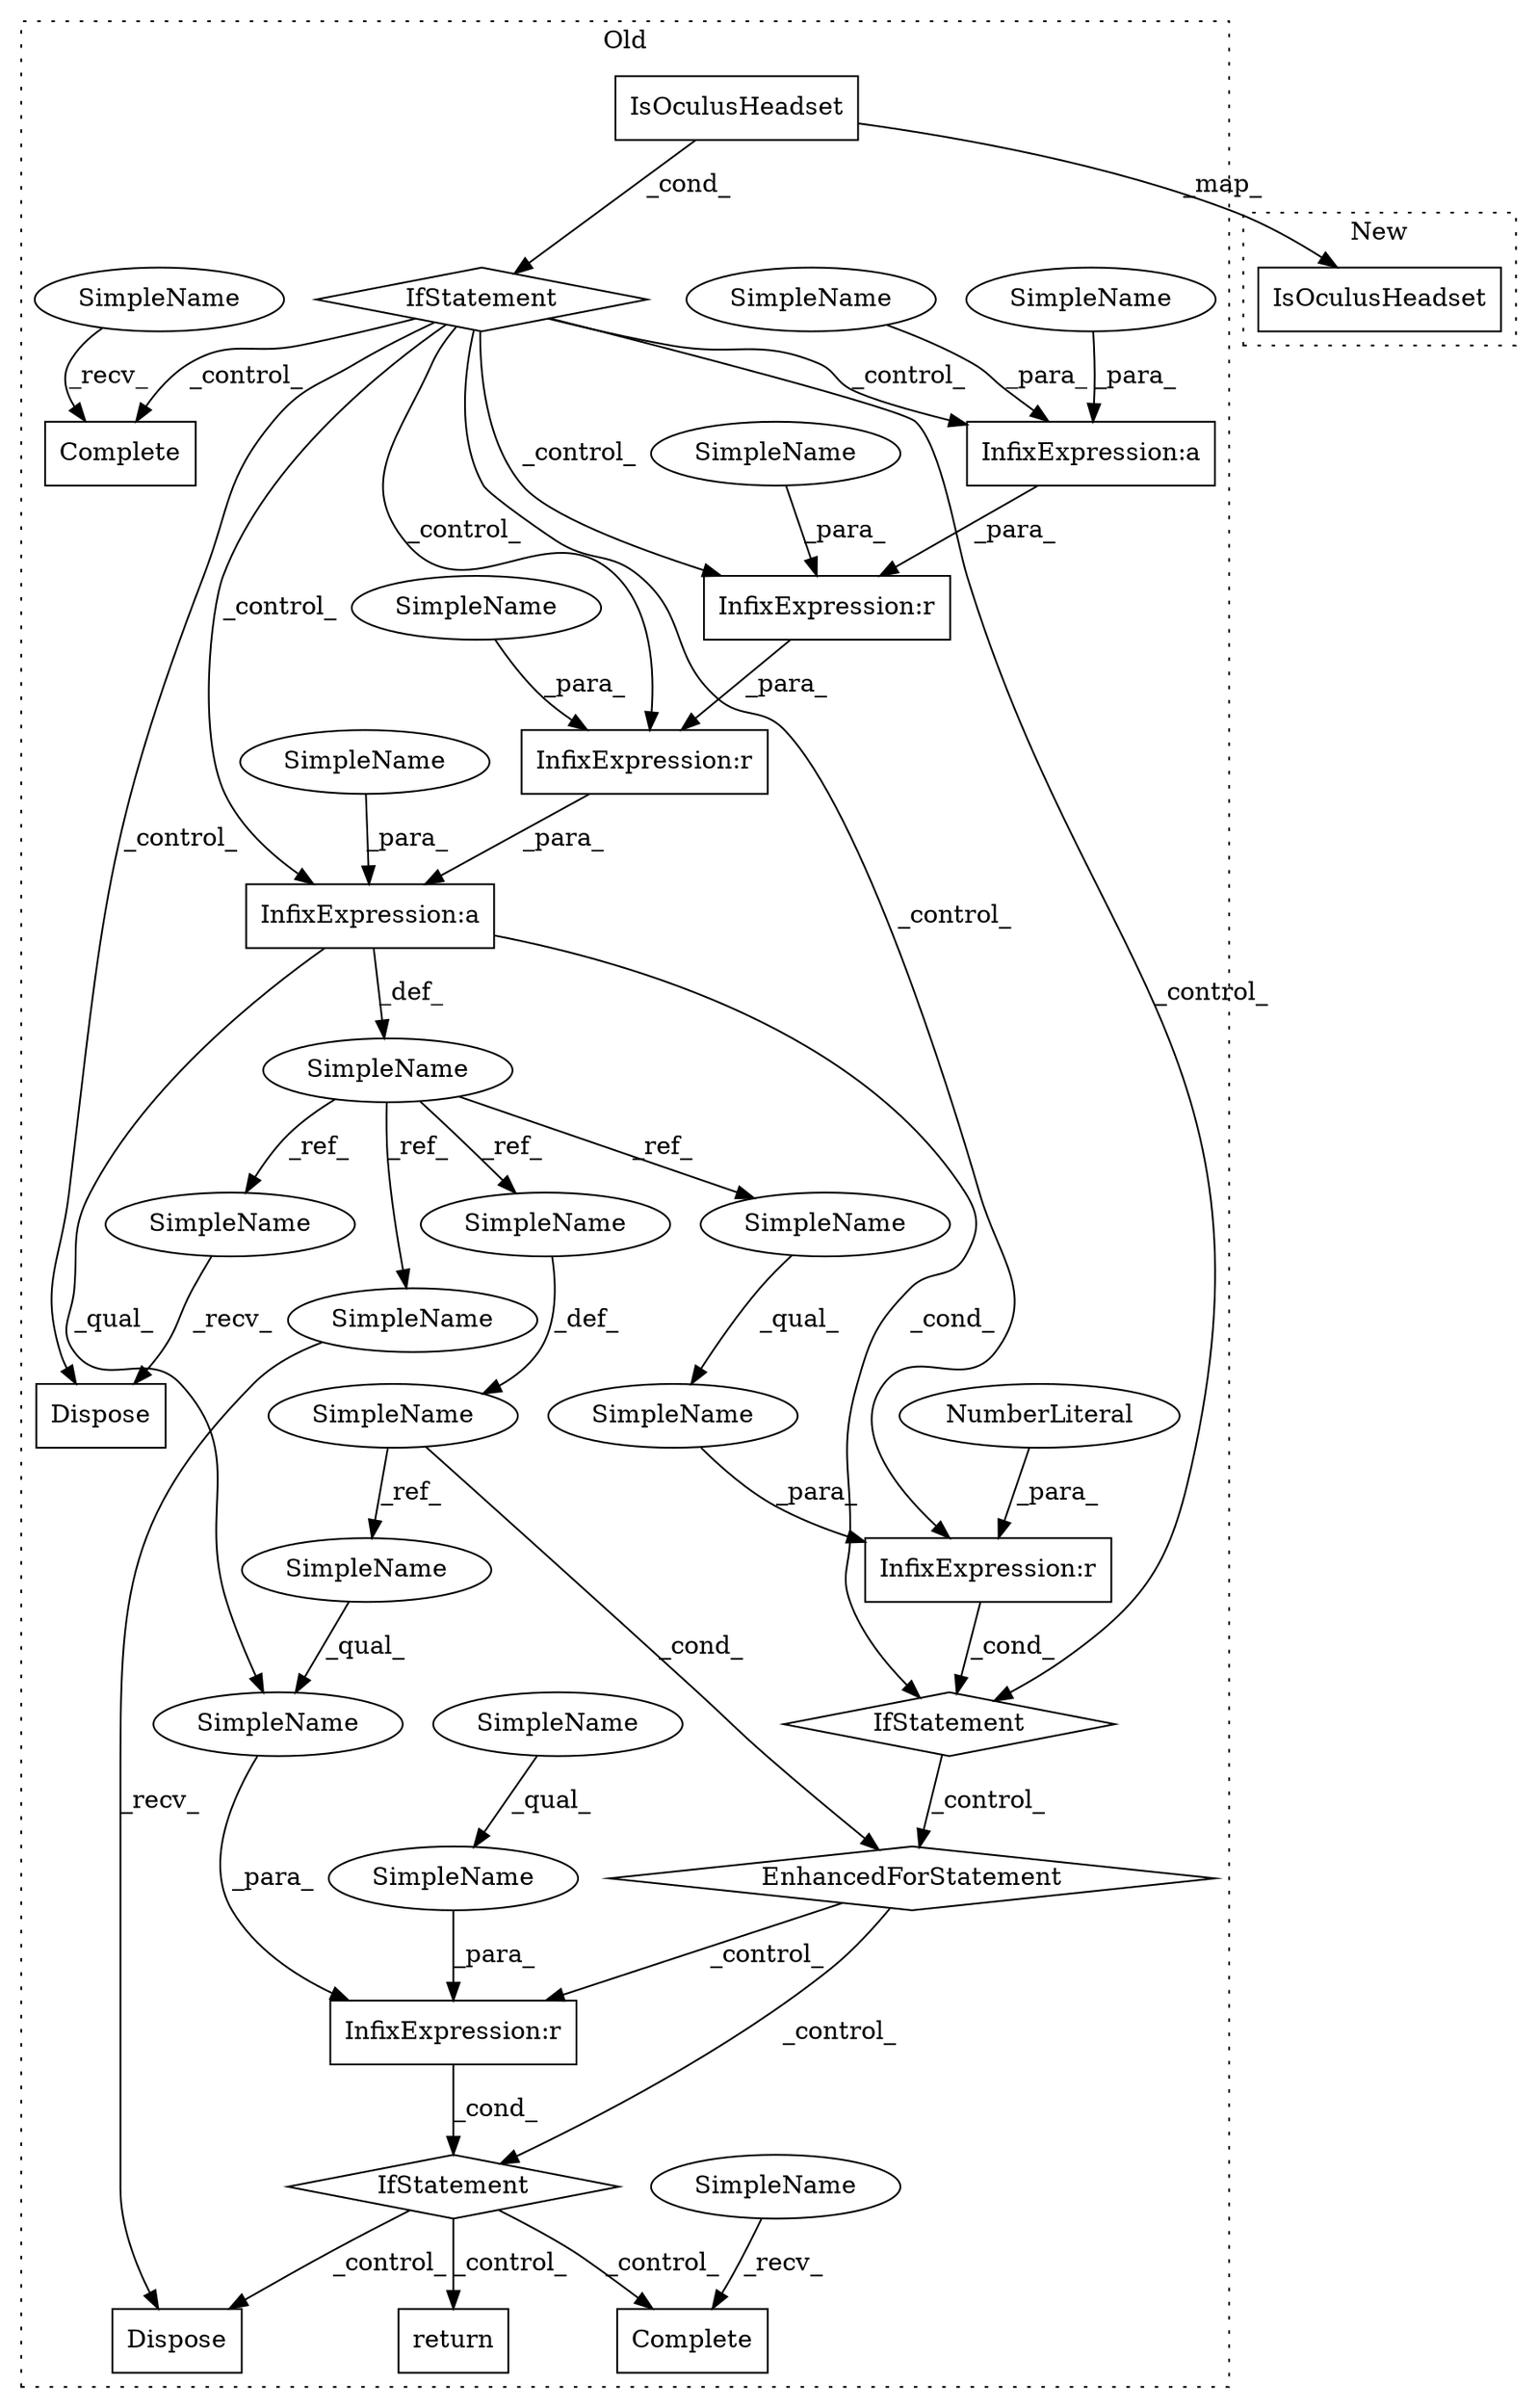 digraph G {
subgraph cluster0 {
1 [label="IsOculusHeadset" a="32" s="2209" l="17" shape="box"];
3 [label="IfStatement" a="25" s="2590,2617" l="4,26" shape="diamond"];
4 [label="return" a="41" s="2823" l="7" shape="box"];
5 [label="InfixExpression:a" a="27" s="2416" l="1" shape="box"];
6 [label="SimpleName" a="42" s="2262" l="11" shape="ellipse"];
7 [label="Dispose" a="32" s="2784" l="9" shape="box"];
8 [label="InfixExpression:a" a="27" s="2364" l="-2365" shape="box"];
9 [label="InfixExpression:r" a="27" s="2602" l="4" shape="box"];
10 [label="InfixExpression:r" a="27" s="2467" l="3" shape="box"];
11 [label="InfixExpression:r" a="27" s="2371" l="-2372" shape="box"];
12 [label="Dispose" a="32" s="2963" l="9" shape="box"];
13 [label="InfixExpression:r" a="27" s="-1" l="2408" shape="box"];
14 [label="NumberLiteral" a="34" s="2470" l="1" shape="ellipse"];
15 [label="Complete" a="32" s="2732" l="10" shape="box"];
16 [label="EnhancedForStatement" a="70" s="2511,2542" l="-2512,22" shape="diamond"];
17 [label="Complete" a="32" s="2923" l="10" shape="box"];
18 [label="IfStatement" a="25" s="2445,2471" l="4,18" shape="diamond"];
19 [label="SimpleName" a="42" s="2606" l="11" shape="ellipse"];
20 [label="IfStatement" a="25" s="2205,2226" l="4,14" shape="diamond"];
21 [label="SimpleName" a="42" s="2524" l="3" shape="ellipse"];
22 [label="SimpleName" a="42" s="2449" l="18" shape="ellipse"];
23 [label="SimpleName" a="42" s="2594" l="8" shape="ellipse"];
24 [label="SimpleName" a="42" s="2417" l="9" shape="ellipse"];
25 [label="SimpleName" a="42" s="2913" l="9" shape="ellipse"];
26 [label="SimpleName" a="42" s="2722" l="9" shape="ellipse"];
27 [label="SimpleName" a="42" s="2772" l="11" shape="ellipse"];
28 [label="SimpleName" a="42" s="2951" l="11" shape="ellipse"];
29 [label="SimpleName" a="42" s="2531" l="11" shape="ellipse"];
30 [label="SimpleName" a="42" s="2449" l="11" shape="ellipse"];
31 [label="SimpleName" a="42" s="2594" l="3" shape="ellipse"];
32 [label="SimpleName" a="42" s="2606" l="5" shape="ellipse"];
33 [label="SimpleName" a="42" s="2366" l="5" shape="ellipse"];
34 [label="SimpleName" a="42" s="-1" l="0" shape="ellipse"];
35 [label="SimpleName" a="42" s="2343" l="21" shape="ellipse"];
36 [label="SimpleName" a="42" s="2407" l="9" shape="ellipse"];
label = "Old";
style="dotted";
}
subgraph cluster1 {
2 [label="IsOculusHeadset" a="32" s="2135" l="17" shape="box"];
label = "New";
style="dotted";
}
1 -> 2 [label="_map_"];
1 -> 20 [label="_cond_"];
3 -> 7 [label="_control_"];
3 -> 15 [label="_control_"];
3 -> 4 [label="_control_"];
5 -> 13 [label="_para_"];
6 -> 27 [label="_ref_"];
6 -> 30 [label="_ref_"];
6 -> 29 [label="_ref_"];
6 -> 28 [label="_ref_"];
8 -> 6 [label="_def_"];
8 -> 18 [label="_cond_"];
8 -> 23 [label="_qual_"];
9 -> 3 [label="_cond_"];
10 -> 18 [label="_cond_"];
11 -> 8 [label="_para_"];
13 -> 11 [label="_para_"];
14 -> 10 [label="_para_"];
16 -> 9 [label="_control_"];
16 -> 3 [label="_control_"];
18 -> 16 [label="_control_"];
19 -> 9 [label="_para_"];
20 -> 8 [label="_control_"];
20 -> 12 [label="_control_"];
20 -> 18 [label="_control_"];
20 -> 11 [label="_control_"];
20 -> 5 [label="_control_"];
20 -> 10 [label="_control_"];
20 -> 13 [label="_control_"];
20 -> 17 [label="_control_"];
21 -> 16 [label="_cond_"];
21 -> 31 [label="_ref_"];
22 -> 10 [label="_para_"];
23 -> 9 [label="_para_"];
24 -> 5 [label="_para_"];
25 -> 17 [label="_recv_"];
26 -> 15 [label="_recv_"];
27 -> 7 [label="_recv_"];
28 -> 12 [label="_recv_"];
29 -> 21 [label="_def_"];
30 -> 22 [label="_qual_"];
31 -> 23 [label="_qual_"];
32 -> 19 [label="_qual_"];
33 -> 11 [label="_para_"];
34 -> 13 [label="_para_"];
35 -> 8 [label="_para_"];
36 -> 5 [label="_para_"];
}